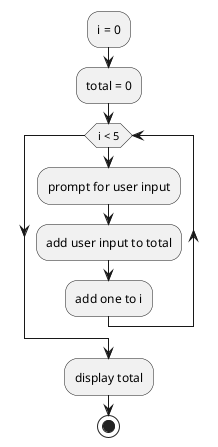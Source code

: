 @startuml
:i = 0;
:total = 0;
while (i < 5)
    :prompt for user input;
    :add user input to total;
    :add one to i;
endwhile
:display total;
stop
@enduml